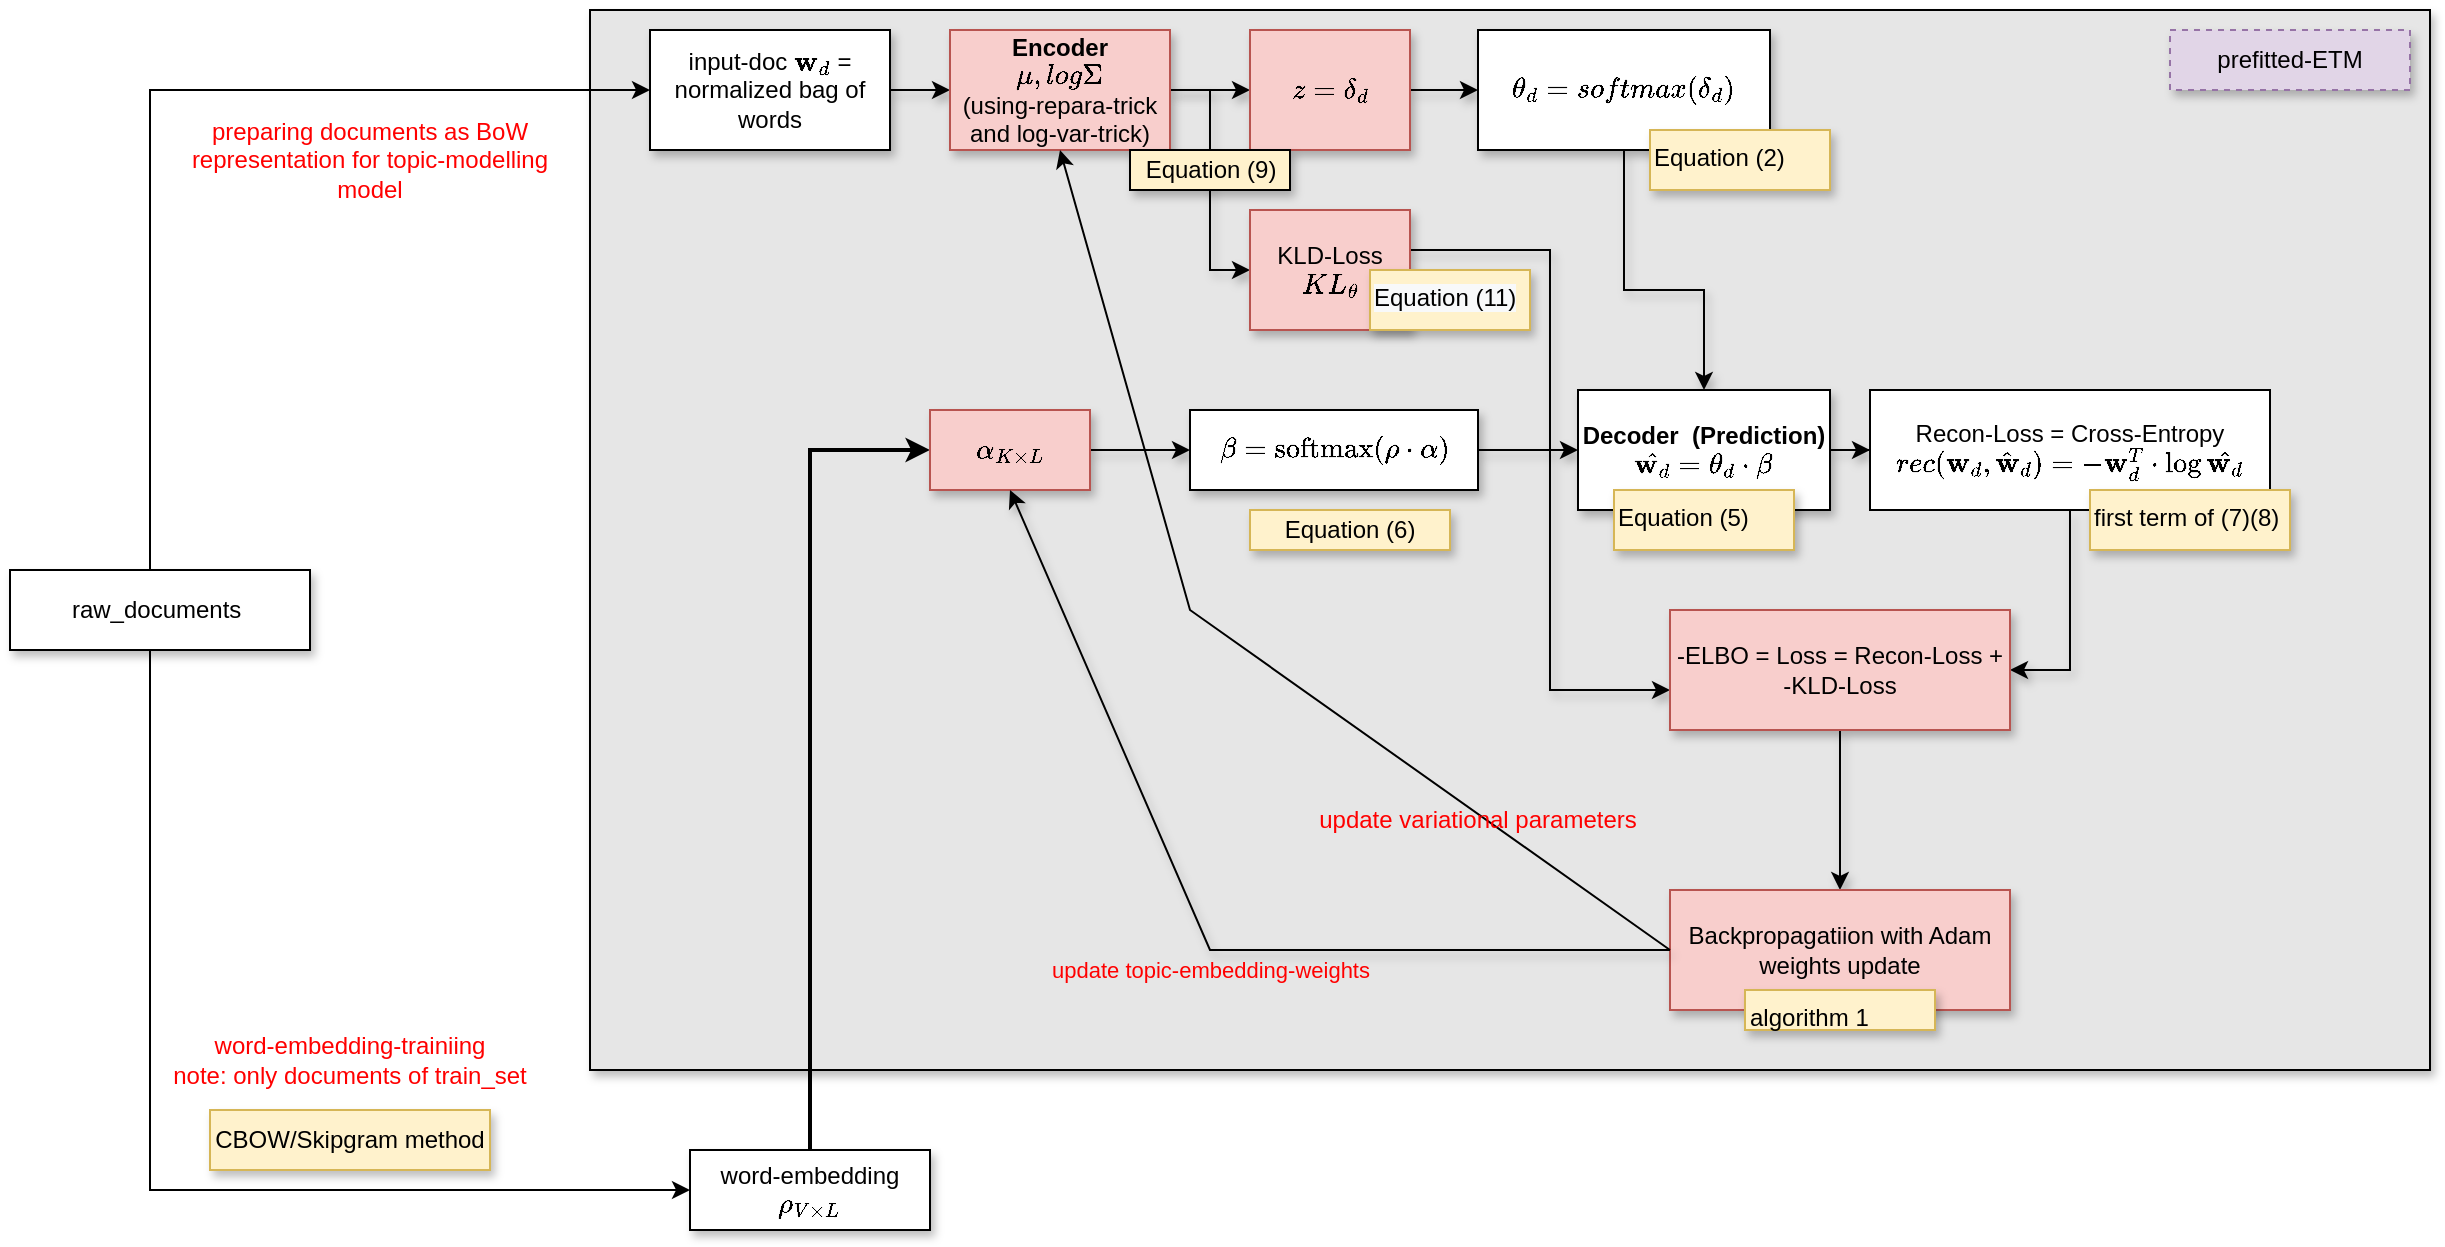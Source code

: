 <mxfile version="18.0.7" type="device"><diagram id="-fE6ib6s8D6GdBTO6iyz" name="Page-1"><mxGraphModel dx="2249" dy="1874" grid="1" gridSize="10" guides="1" tooltips="1" connect="1" arrows="1" fold="1" page="1" pageScale="1" pageWidth="827" pageHeight="1169" math="1" shadow="0"><root><mxCell id="0"/><mxCell id="1" parent="0"/><mxCell id="vXHj5G-3owc0PfFTCa4N-15" value="" style="rounded=0;whiteSpace=wrap;html=1;shadow=1;fontColor=#FF0000;fillColor=#E6E6E6;" parent="1" vertex="1"><mxGeometry x="-30" y="-10" width="920" height="530" as="geometry"/></mxCell><mxCell id="wv6mdW5B8M21VdCGAyYL-3" value="" style="edgeStyle=orthogonalEdgeStyle;rounded=0;orthogonalLoop=1;jettySize=auto;html=1;shadow=1;" parent="1" source="wv6mdW5B8M21VdCGAyYL-1" target="wv6mdW5B8M21VdCGAyYL-2" edge="1"><mxGeometry relative="1" as="geometry"/></mxCell><mxCell id="wv6mdW5B8M21VdCGAyYL-1" value="input-doc \(\mathbf{w}_d\) = normalized bag of words" style="rounded=0;whiteSpace=wrap;html=1;shadow=1;" parent="1" vertex="1"><mxGeometry width="120" height="60" as="geometry"/></mxCell><mxCell id="wv6mdW5B8M21VdCGAyYL-5" value="" style="edgeStyle=orthogonalEdgeStyle;rounded=0;orthogonalLoop=1;jettySize=auto;html=1;startArrow=none;shadow=1;" parent="1" source="y3rdyD__-J_zMdcC4d9X-1" target="wv6mdW5B8M21VdCGAyYL-4" edge="1"><mxGeometry relative="1" as="geometry"/></mxCell><mxCell id="y3rdyD__-J_zMdcC4d9X-2" value="" style="edgeStyle=orthogonalEdgeStyle;rounded=0;orthogonalLoop=1;jettySize=auto;html=1;shadow=1;" parent="1" source="wv6mdW5B8M21VdCGAyYL-2" target="y3rdyD__-J_zMdcC4d9X-1" edge="1"><mxGeometry relative="1" as="geometry"/></mxCell><mxCell id="y3rdyD__-J_zMdcC4d9X-13" style="edgeStyle=orthogonalEdgeStyle;rounded=0;orthogonalLoop=1;jettySize=auto;html=1;entryX=0;entryY=0.5;entryDx=0;entryDy=0;shadow=1;" parent="1" source="wv6mdW5B8M21VdCGAyYL-2" target="y3rdyD__-J_zMdcC4d9X-7" edge="1"><mxGeometry relative="1" as="geometry"/></mxCell><mxCell id="wv6mdW5B8M21VdCGAyYL-2" value="&lt;b&gt;Encoder&lt;/b&gt;&lt;br&gt;\(\mu, log \Sigma\)&lt;br&gt;(using-repara-trick and log-var-trick)" style="whiteSpace=wrap;html=1;rounded=0;fillColor=#f8cecc;strokeColor=#b85450;shadow=1;" parent="1" vertex="1"><mxGeometry x="150" width="110" height="60" as="geometry"/></mxCell><mxCell id="y3rdyD__-J_zMdcC4d9X-6" value="" style="edgeStyle=orthogonalEdgeStyle;rounded=0;orthogonalLoop=1;jettySize=auto;html=1;shadow=1;" parent="1" source="wv6mdW5B8M21VdCGAyYL-4" target="wv6mdW5B8M21VdCGAyYL-14" edge="1"><mxGeometry relative="1" as="geometry"><Array as="points"><mxPoint x="487" y="130"/></Array></mxGeometry></mxCell><mxCell id="wv6mdW5B8M21VdCGAyYL-4" value="\(\theta_d = softmax(\delta_d)\)" style="whiteSpace=wrap;html=1;rounded=0;shadow=1;" parent="1" vertex="1"><mxGeometry x="414" width="146" height="60" as="geometry"/></mxCell><mxCell id="y3rdyD__-J_zMdcC4d9X-16" value="" style="edgeStyle=orthogonalEdgeStyle;rounded=0;orthogonalLoop=1;jettySize=auto;html=1;entryX=0;entryY=0.5;entryDx=0;entryDy=0;strokeWidth=2;" parent="1" source="wv6mdW5B8M21VdCGAyYL-6" target="wv6mdW5B8M21VdCGAyYL-8" edge="1"><mxGeometry relative="1" as="geometry"><Array as="points"><mxPoint x="80" y="210"/></Array></mxGeometry></mxCell><mxCell id="wv6mdW5B8M21VdCGAyYL-6" value="word-embedding&lt;br&gt;\(\rho_{V \times L}\)" style="whiteSpace=wrap;html=1;rounded=0;shadow=1;" parent="1" vertex="1"><mxGeometry x="20" y="560" width="120" height="40" as="geometry"/></mxCell><mxCell id="wv6mdW5B8M21VdCGAyYL-12" value="" style="edgeStyle=orthogonalEdgeStyle;rounded=0;orthogonalLoop=1;jettySize=auto;html=1;shadow=1;" parent="1" source="wv6mdW5B8M21VdCGAyYL-8" target="wv6mdW5B8M21VdCGAyYL-11" edge="1"><mxGeometry relative="1" as="geometry"/></mxCell><mxCell id="wv6mdW5B8M21VdCGAyYL-8" value="\(\alpha_{K \times L}\)" style="whiteSpace=wrap;html=1;rounded=0;fillColor=#f8cecc;strokeColor=#b85450;shadow=1;" parent="1" vertex="1"><mxGeometry x="140" y="190" width="80" height="40" as="geometry"/></mxCell><mxCell id="y3rdyD__-J_zMdcC4d9X-17" style="edgeStyle=orthogonalEdgeStyle;rounded=0;orthogonalLoop=1;jettySize=auto;html=1;entryX=0;entryY=0.5;entryDx=0;entryDy=0;shadow=1;" parent="1" source="wv6mdW5B8M21VdCGAyYL-11" target="wv6mdW5B8M21VdCGAyYL-14" edge="1"><mxGeometry relative="1" as="geometry"/></mxCell><mxCell id="wv6mdW5B8M21VdCGAyYL-11" value="\(\beta = \text{softmax}(\rho \cdot \alpha)\)" style="whiteSpace=wrap;html=1;rounded=0;shadow=1;" parent="1" vertex="1"><mxGeometry x="270" y="190" width="144" height="40" as="geometry"/></mxCell><mxCell id="wv6mdW5B8M21VdCGAyYL-18" value="" style="edgeStyle=orthogonalEdgeStyle;rounded=0;orthogonalLoop=1;jettySize=auto;html=1;shadow=1;" parent="1" source="wv6mdW5B8M21VdCGAyYL-14" target="wv6mdW5B8M21VdCGAyYL-17" edge="1"><mxGeometry relative="1" as="geometry"/></mxCell><mxCell id="wv6mdW5B8M21VdCGAyYL-14" value="&lt;b&gt;Decoder&amp;nbsp; (Prediction)&lt;/b&gt;&lt;br&gt;\( \hat{\mathbf{w}_d} = \theta_d \cdot \beta\)" style="whiteSpace=wrap;html=1;rounded=0;shadow=1;" parent="1" vertex="1"><mxGeometry x="464" y="180" width="126" height="60" as="geometry"/></mxCell><mxCell id="y3rdyD__-J_zMdcC4d9X-22" style="edgeStyle=orthogonalEdgeStyle;rounded=0;orthogonalLoop=1;jettySize=auto;html=1;entryX=1;entryY=0.5;entryDx=0;entryDy=0;shadow=1;" parent="1" source="wv6mdW5B8M21VdCGAyYL-17" target="y3rdyD__-J_zMdcC4d9X-20" edge="1"><mxGeometry relative="1" as="geometry"/></mxCell><mxCell id="wv6mdW5B8M21VdCGAyYL-17" value="Recon-Loss = Cross-Entropy&lt;br&gt;\(&lt;br&gt;rec(\mathbf{w}_d, \hat{\mathbf{w}}_d)&lt;br&gt;=&amp;nbsp; - \mathbf{w}^T_d \cdot \log \hat{\mathbf{w}_d}\)" style="whiteSpace=wrap;html=1;rounded=0;" parent="1" vertex="1"><mxGeometry x="610" y="180" width="200" height="60" as="geometry"/></mxCell><mxCell id="y3rdyD__-J_zMdcC4d9X-1" value="\(z = \delta_d\)" style="whiteSpace=wrap;html=1;rounded=0;fillColor=#f8cecc;strokeColor=#b85450;shadow=1;" parent="1" vertex="1"><mxGeometry x="300" width="80" height="60" as="geometry"/></mxCell><mxCell id="y3rdyD__-J_zMdcC4d9X-4" value="Equation (9)" style="text;html=1;align=center;verticalAlign=middle;resizable=0;points=[];autosize=1;strokeColor=default;fillColor=#fff2cc;rounded=0;shadow=1;" parent="1" vertex="1"><mxGeometry x="240" y="60" width="80" height="20" as="geometry"/></mxCell><mxCell id="y3rdyD__-J_zMdcC4d9X-21" value="" style="edgeStyle=orthogonalEdgeStyle;rounded=0;orthogonalLoop=1;jettySize=auto;html=1;shadow=1;" parent="1" source="y3rdyD__-J_zMdcC4d9X-7" target="y3rdyD__-J_zMdcC4d9X-20" edge="1"><mxGeometry relative="1" as="geometry"><Array as="points"><mxPoint x="450" y="110"/><mxPoint x="450" y="330"/></Array></mxGeometry></mxCell><mxCell id="y3rdyD__-J_zMdcC4d9X-7" value="KLD-Loss&lt;br&gt;\(KL_{\theta}\)" style="whiteSpace=wrap;html=1;rounded=0;fillColor=#f8cecc;strokeColor=#b85450;shadow=1;" parent="1" vertex="1"><mxGeometry x="300" y="90" width="80" height="60" as="geometry"/></mxCell><mxCell id="y3rdyD__-J_zMdcC4d9X-10" value="&lt;div style=&quot;text-align: center;&quot;&gt;&lt;span style=&quot;background-color: initial;&quot;&gt;Equation (2)&lt;/span&gt;&lt;/div&gt;" style="text;whiteSpace=wrap;html=1;fillColor=#fff2cc;strokeColor=#d6b656;shadow=1;" parent="1" vertex="1"><mxGeometry x="500" y="50" width="90" height="30" as="geometry"/></mxCell><mxCell id="y3rdyD__-J_zMdcC4d9X-14" value="&lt;span style=&quot;color: rgb(0, 0, 0); font-family: Helvetica; font-size: 12px; font-style: normal; font-variant-ligatures: normal; font-variant-caps: normal; font-weight: 400; letter-spacing: normal; orphans: 2; text-align: center; text-indent: 0px; text-transform: none; widows: 2; word-spacing: 0px; -webkit-text-stroke-width: 0px; background-color: rgb(248, 249, 250); text-decoration-thickness: initial; text-decoration-style: initial; text-decoration-color: initial; float: none; display: inline !important;&quot;&gt;Equation (11)&lt;/span&gt;" style="text;whiteSpace=wrap;html=1;fillColor=#fff2cc;strokeColor=#d6b656;shadow=1;" parent="1" vertex="1"><mxGeometry x="360" y="120" width="80" height="30" as="geometry"/></mxCell><mxCell id="y3rdyD__-J_zMdcC4d9X-18" value="&lt;div style=&quot;text-align: center;&quot;&gt;&lt;span style=&quot;background-color: initial;&quot;&gt;first term of (7)(8)&lt;/span&gt;&lt;/div&gt;" style="text;whiteSpace=wrap;html=1;fillColor=#fff2cc;strokeColor=#d6b656;shadow=1;" parent="1" vertex="1"><mxGeometry x="720" y="230" width="100" height="30" as="geometry"/></mxCell><mxCell id="y3rdyD__-J_zMdcC4d9X-26" value="" style="edgeStyle=orthogonalEdgeStyle;rounded=0;orthogonalLoop=1;jettySize=auto;html=1;shadow=1;fontColor=#FF0000;" parent="1" source="y3rdyD__-J_zMdcC4d9X-20" target="y3rdyD__-J_zMdcC4d9X-25" edge="1"><mxGeometry relative="1" as="geometry"/></mxCell><mxCell id="y3rdyD__-J_zMdcC4d9X-20" value="-ELBO = Loss = Recon-Loss + -KLD-Loss" style="whiteSpace=wrap;html=1;rounded=0;fillColor=#f8cecc;strokeColor=#b85450;shadow=1;" parent="1" vertex="1"><mxGeometry x="510" y="290" width="170" height="60" as="geometry"/></mxCell><mxCell id="y3rdyD__-J_zMdcC4d9X-25" value="Backpropagatiion with Adam&lt;br&gt;weights update" style="whiteSpace=wrap;html=1;rounded=0;fillColor=#f8cecc;strokeColor=#b85450;shadow=1;" parent="1" vertex="1"><mxGeometry x="510" y="430" width="170" height="60" as="geometry"/></mxCell><mxCell id="y3rdyD__-J_zMdcC4d9X-34" value="" style="endArrow=classic;html=1;rounded=0;shadow=1;fontColor=#FF0000;exitX=0;exitY=0.5;exitDx=0;exitDy=0;entryX=0.5;entryY=1;entryDx=0;entryDy=0;" parent="1" source="y3rdyD__-J_zMdcC4d9X-25" target="wv6mdW5B8M21VdCGAyYL-8" edge="1"><mxGeometry relative="1" as="geometry"><mxPoint x="360" y="290" as="sourcePoint"/><mxPoint x="460" y="290" as="targetPoint"/><Array as="points"><mxPoint x="280" y="460"/></Array></mxGeometry></mxCell><mxCell id="y3rdyD__-J_zMdcC4d9X-35" value="update topic-embedding-weights" style="edgeLabel;resizable=0;html=1;align=center;verticalAlign=middle;rounded=0;shadow=1;labelBackgroundColor=none;fontColor=#FF0000;strokeColor=default;" parent="y3rdyD__-J_zMdcC4d9X-34" connectable="0" vertex="1"><mxGeometry relative="1" as="geometry"><mxPoint x="4" y="19" as="offset"/></mxGeometry></mxCell><mxCell id="y3rdyD__-J_zMdcC4d9X-38" value="prefitted-ETM" style="text;html=1;strokeColor=#9673a6;fillColor=#e1d5e7;align=center;verticalAlign=middle;whiteSpace=wrap;rounded=0;shadow=1;dashed=1;labelBackgroundColor=none;" parent="1" vertex="1"><mxGeometry x="760" width="120" height="30" as="geometry"/></mxCell><mxCell id="y3rdyD__-J_zMdcC4d9X-36" value="&lt;div style=&quot;text-align: center;&quot;&gt;&lt;span style=&quot;background-color: initial;&quot;&gt;&lt;font color=&quot;#000000&quot;&gt;algorithm 1&lt;/font&gt;&lt;/span&gt;&lt;/div&gt;" style="text;whiteSpace=wrap;html=1;fillColor=#fff2cc;strokeColor=#d6b656;shadow=1;" parent="1" vertex="1"><mxGeometry x="547.5" y="480" width="95" height="20" as="geometry"/></mxCell><mxCell id="vXHj5G-3owc0PfFTCa4N-1" value="&lt;div style=&quot;text-align: center;&quot;&gt;&lt;span style=&quot;background-color: initial;&quot;&gt;Equation (5)&lt;/span&gt;&lt;/div&gt;" style="text;whiteSpace=wrap;html=1;fillColor=#fff2cc;strokeColor=#d6b656;shadow=1;" parent="1" vertex="1"><mxGeometry x="482" y="230" width="90" height="30" as="geometry"/></mxCell><mxCell id="vXHj5G-3owc0PfFTCa4N-10" value="" style="endArrow=classic;html=1;rounded=0;exitX=0;exitY=0.5;exitDx=0;exitDy=0;entryX=0.5;entryY=1;entryDx=0;entryDy=0;" parent="1" source="y3rdyD__-J_zMdcC4d9X-25" target="wv6mdW5B8M21VdCGAyYL-2" edge="1"><mxGeometry width="50" height="50" relative="1" as="geometry"><mxPoint x="450" y="310" as="sourcePoint"/><mxPoint x="500" y="260" as="targetPoint"/><Array as="points"><mxPoint x="270" y="290"/></Array></mxGeometry></mxCell><mxCell id="vXHj5G-3owc0PfFTCa4N-11" value="Equation (6)" style="text;html=1;strokeColor=#d6b656;fillColor=#fff2cc;align=center;verticalAlign=middle;whiteSpace=wrap;rounded=0;shadow=1;" parent="1" vertex="1"><mxGeometry x="300" y="240" width="100" height="20" as="geometry"/></mxCell><mxCell id="vXHj5G-3owc0PfFTCa4N-14" value="&lt;font color=&quot;#ff0000&quot;&gt;update variational parameters&lt;/font&gt;" style="text;html=1;strokeColor=none;fillColor=none;align=center;verticalAlign=middle;whiteSpace=wrap;rounded=0;shadow=1;" parent="1" vertex="1"><mxGeometry x="324" y="380" width="180" height="30" as="geometry"/></mxCell><mxCell id="ucJXMLTpYiF2aOs_XrH0-5" style="edgeStyle=orthogonalEdgeStyle;rounded=0;orthogonalLoop=1;jettySize=auto;html=1;entryX=0;entryY=0.5;entryDx=0;entryDy=0;fontColor=#FF0000;" edge="1" parent="1" source="ucJXMLTpYiF2aOs_XrH0-1" target="wv6mdW5B8M21VdCGAyYL-6"><mxGeometry relative="1" as="geometry"><Array as="points"><mxPoint x="-250" y="580"/></Array></mxGeometry></mxCell><mxCell id="ucJXMLTpYiF2aOs_XrH0-6" style="edgeStyle=orthogonalEdgeStyle;rounded=0;orthogonalLoop=1;jettySize=auto;html=1;entryX=0;entryY=0.5;entryDx=0;entryDy=0;fontColor=#FF0000;" edge="1" parent="1" source="ucJXMLTpYiF2aOs_XrH0-1" target="wv6mdW5B8M21VdCGAyYL-1"><mxGeometry relative="1" as="geometry"><Array as="points"><mxPoint x="-250" y="30"/></Array></mxGeometry></mxCell><mxCell id="ucJXMLTpYiF2aOs_XrH0-1" value="raw_documents&amp;nbsp;" style="rounded=0;whiteSpace=wrap;html=1;shadow=1;" vertex="1" parent="1"><mxGeometry x="-320" y="270" width="150" height="40" as="geometry"/></mxCell><mxCell id="ucJXMLTpYiF2aOs_XrH0-3" value="CBOW/Skipgram method" style="text;html=1;strokeColor=#d6b656;fillColor=#fff2cc;align=center;verticalAlign=middle;whiteSpace=wrap;rounded=0;shadow=1;" vertex="1" parent="1"><mxGeometry x="-220" y="540" width="140" height="30" as="geometry"/></mxCell><mxCell id="ucJXMLTpYiF2aOs_XrH0-4" value="&lt;font color=&quot;#ff0000&quot;&gt;word-embedding-trainiing&lt;br&gt;note: only documents of train_set&lt;br&gt;&lt;/font&gt;" style="text;html=1;strokeColor=none;fillColor=none;align=center;verticalAlign=middle;whiteSpace=wrap;rounded=0;shadow=1;" vertex="1" parent="1"><mxGeometry x="-255" y="500" width="210" height="30" as="geometry"/></mxCell><mxCell id="ucJXMLTpYiF2aOs_XrH0-8" value="preparing documents as BoW representation for topic-modelling model" style="text;html=1;strokeColor=none;fillColor=none;align=center;verticalAlign=middle;whiteSpace=wrap;rounded=0;shadow=1;fontColor=#FF0000;" vertex="1" parent="1"><mxGeometry x="-240" y="50" width="200" height="30" as="geometry"/></mxCell></root></mxGraphModel></diagram></mxfile>